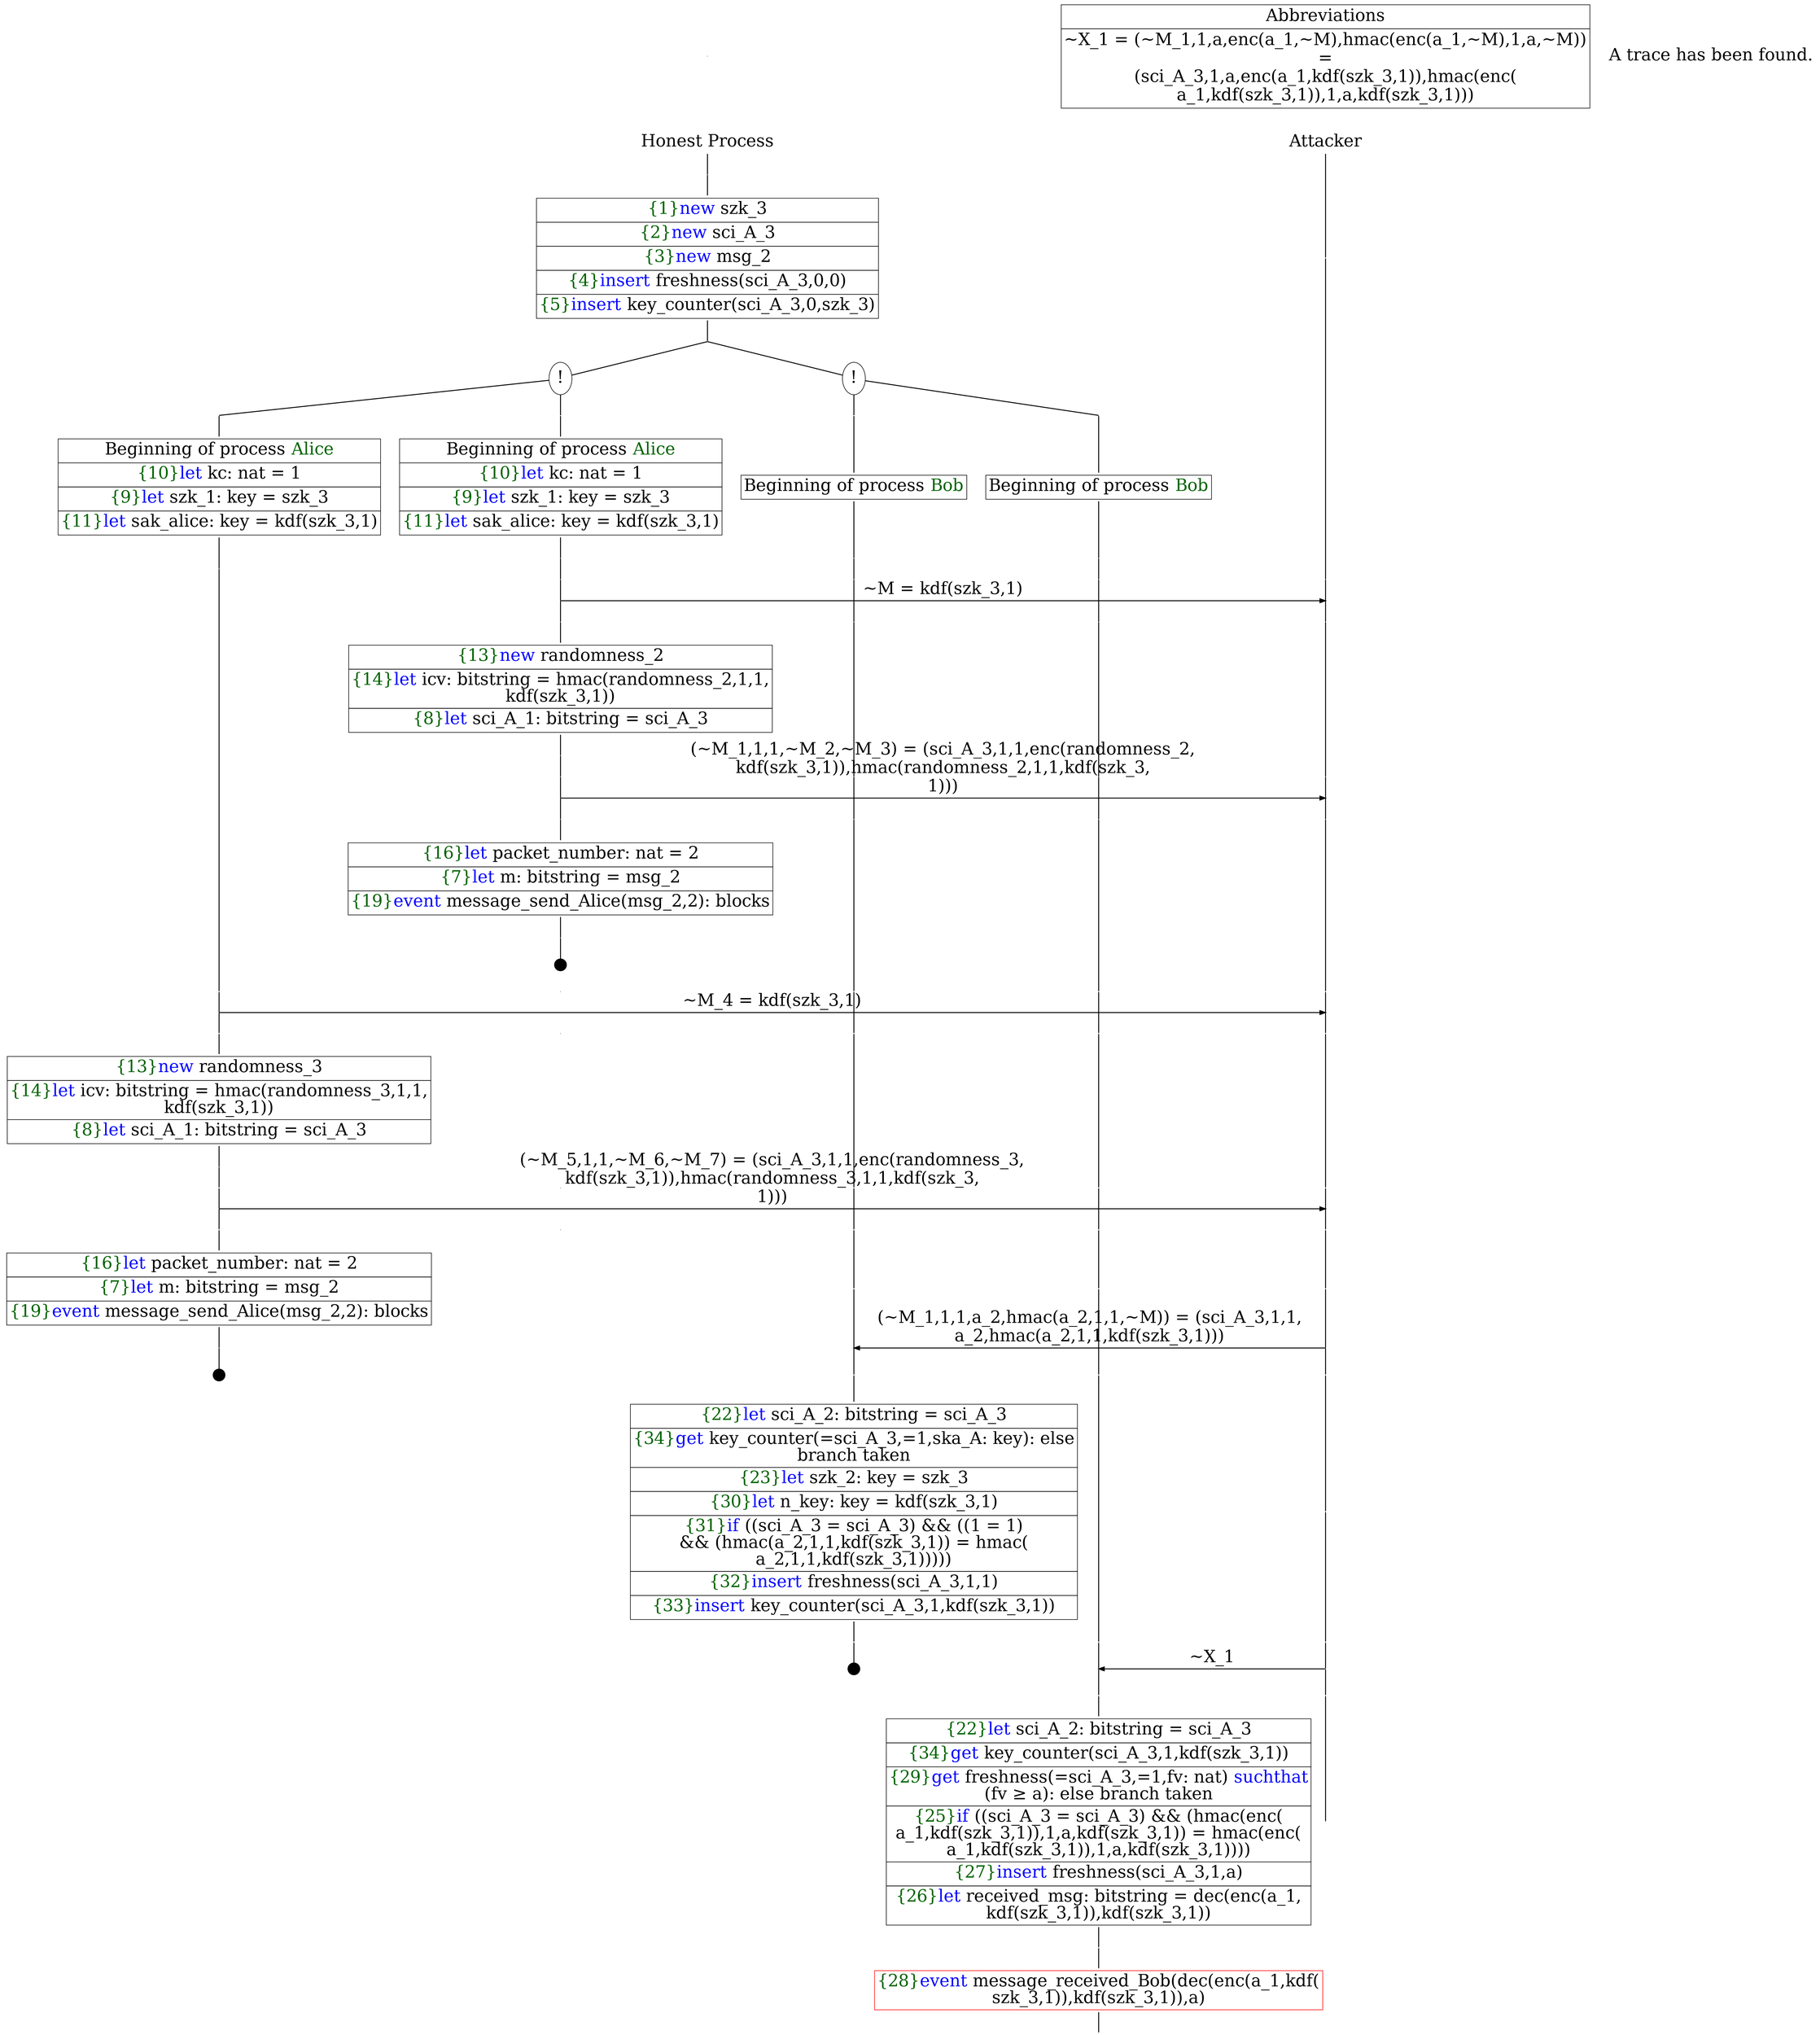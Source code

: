 digraph {
graph [ordering = out]
edge [arrowhead = none, penwidth = 1.6, fontsize = 30]
node [shape = point, width = 0, height = 0, fontsize = 30]
Trace<br/>
[label = <A trace has been found.<br/>
>, shape = plaintext]
P0__0 [label = "Honest Process", shape = plaintext]
P__0 [label = "Attacker", shape = plaintext]
Trace -> P0__0 [label = "", style = invisible, weight = 100]{rank = same; P0__0 P__0}
P0__0 -> P0__1 [label = <>, weight = 100]
P0__1 -> P0__2 [label = <>, weight = 100]
P0__2 [shape = plaintext, label = <<TABLE BORDER="0" CELLBORDER="1" CELLSPACING="0" CELLPADDING="4"> <TR><TD><FONT COLOR="darkgreen">{1}</FONT><FONT COLOR="blue">new </FONT>szk_3</TD></TR><TR><TD><FONT COLOR="darkgreen">{2}</FONT><FONT COLOR="blue">new </FONT>sci_A_3</TD></TR><TR><TD><FONT COLOR="darkgreen">{3}</FONT><FONT COLOR="blue">new </FONT>msg_2</TD></TR><TR><TD><FONT COLOR="darkgreen">{4}</FONT><FONT COLOR="blue">insert </FONT>freshness(sci_A_3,0,0)</TD></TR><TR><TD><FONT COLOR="darkgreen">{5}</FONT><FONT COLOR="blue">insert </FONT>key_counter(sci_A_3,0,szk_3)</TD></TR></TABLE>>]
P0__2 -> P0__3 [label = <>, weight = 100]
P__0 -> P__1 [label = <>, weight = 100]
{rank = same; P__1 P0__2}
/*RPar */
P0__3 -> P0_1__3 [label = <>]
P0__3 -> P0_0__3 [label = <>]
P0__3 [label = "", fixedsize = false, width = 0, height = 0, shape = none]
{rank = same; P0_0__3 P0_1__3}
P0_0__3 [label = "!", shape = ellipse]
{rank = same; P0_0_1__3 P0_0_0__3}
P0_0_1__3 [label = "", fixedsize = false, width = 0, height = 0, shape = none]
P0_0__3 -> P0_0_1__3 [label = <>]
P0_0_0__3 [label = "", fixedsize = false, width = 0, height = 0, shape = none]
P0_0__3 -> P0_0_0__3 [label = <>]
P0_0_0__3 -> P0_0_0__4 [label = <>, weight = 100]
P0_0_0__4 [shape = plaintext, label = <<TABLE BORDER="0" CELLBORDER="1" CELLSPACING="0" CELLPADDING="4"> <TR><TD>Beginning of process <FONT COLOR="darkgreen">Bob</FONT></TD></TR></TABLE>>]
P0_0_0__4 -> P0_0_0__5 [label = <>, weight = 100]
P0_0_1__3 -> P0_0_1__4 [label = <>, weight = 100]
P0_0_1__4 [shape = plaintext, label = <<TABLE BORDER="0" CELLBORDER="1" CELLSPACING="0" CELLPADDING="4"> <TR><TD>Beginning of process <FONT COLOR="darkgreen">Bob</FONT></TD></TR></TABLE>>]
P0_0_1__4 -> P0_0_1__5 [label = <>, weight = 100]
P0_1__3 [label = "!", shape = ellipse]
{rank = same; P0_1_1__3 P0_1_0__3}
P0_1_1__3 [label = "", fixedsize = false, width = 0, height = 0, shape = none]
P0_1__3 -> P0_1_1__3 [label = <>]
P0_1_0__3 [label = "", fixedsize = false, width = 0, height = 0, shape = none]
P0_1__3 -> P0_1_0__3 [label = <>]
P0_1_0__3 -> P0_1_0__4 [label = <>, weight = 100]
P0_1_0__4 [shape = plaintext, label = <<TABLE BORDER="0" CELLBORDER="1" CELLSPACING="0" CELLPADDING="4"> <TR><TD>Beginning of process <FONT COLOR="darkgreen">Alice</FONT></TD></TR><TR><TD><FONT COLOR="darkgreen">{10}</FONT><FONT COLOR="blue">let</FONT> kc: nat = 1</TD></TR><TR><TD><FONT COLOR="darkgreen">{9}</FONT><FONT COLOR="blue">let</FONT> szk_1: key = szk_3</TD></TR><TR><TD><FONT COLOR="darkgreen">{11}</FONT><FONT COLOR="blue">let</FONT> sak_alice: key = kdf(szk_3,1)</TD></TR></TABLE>>]
P0_1_0__4 -> P0_1_0__5 [label = <>, weight = 100]
P0_1_0__5 -> P0_1_0__6 [label = <>, weight = 100]
P0_0_1__5 -> P0_0_1__6 [label = <>, weight = 100]
P0_0_0__5 -> P0_0_0__6 [label = <>, weight = 100]
P__1 -> P__2 [label = <>, weight = 100]
{rank = same; P__2 P0_0_0__6 P0_0_1__6 P0_1_0__6}
P0_1_0__6 -> P0_1_0__7 [label = <>, weight = 100]
P__2 -> P__3 [label = <>, weight = 100]
{rank = same; P__3 P0_1_0__7}
P0_1_0__7 -> P__3 [label = <~M = kdf(szk_3,1)>, arrowhead = normal]
P0_1_0__7 -> P0_1_0__8 [label = <>, weight = 100]
P0_0_1__6 -> P0_0_1__7 [label = <>, weight = 100]
P0_0_0__6 -> P0_0_0__7 [label = <>, weight = 100]
P__3 -> P__4 [label = <>, weight = 100]
{rank = same; P__4 P0_0_0__7 P0_0_1__7 P0_1_0__8}
P0_1_0__8 -> P0_1_0__9 [label = <>, weight = 100]
P0_1_0__9 [shape = plaintext, label = <<TABLE BORDER="0" CELLBORDER="1" CELLSPACING="0" CELLPADDING="4"> <TR><TD><FONT COLOR="darkgreen">{13}</FONT><FONT COLOR="blue">new </FONT>randomness_2</TD></TR><TR><TD><FONT COLOR="darkgreen">{14}</FONT><FONT COLOR="blue">let</FONT> icv: bitstring = hmac(randomness_2,1,1,<br/>
kdf(szk_3,1))</TD></TR><TR><TD><FONT COLOR="darkgreen">{8}</FONT><FONT COLOR="blue">let</FONT> sci_A_1: bitstring = sci_A_3</TD></TR></TABLE>>]
P0_1_0__9 -> P0_1_0__10 [label = <>, weight = 100]
P0_1_0__10 -> P0_1_0__11 [label = <>, weight = 100]
P0_0_1__7 -> P0_0_1__8 [label = <>, weight = 100]
P0_0_0__7 -> P0_0_0__8 [label = <>, weight = 100]
P__4 -> P__5 [label = <>, weight = 100]
{rank = same; P__5 P0_0_0__8 P0_0_1__8 P0_1_0__11}
P0_1_0__11 -> P0_1_0__12 [label = <>, weight = 100]
P__5 -> P__6 [label = <>, weight = 100]
{rank = same; P__6 P0_1_0__12}
P0_1_0__12 -> P__6 [label = <(~M_1,1,1,~M_2,~M_3) = (sci_A_3,1,1,enc(randomness_2,<br/>
kdf(szk_3,1)),hmac(randomness_2,1,1,kdf(szk_3,<br/>
1)))>, arrowhead = normal]
P0_1_0__12 -> P0_1_0__13 [label = <>, weight = 100]
P0_0_1__8 -> P0_0_1__9 [label = <>, weight = 100]
P0_0_0__8 -> P0_0_0__9 [label = <>, weight = 100]
P__6 -> P__7 [label = <>, weight = 100]
{rank = same; P__7 P0_0_0__9 P0_0_1__9 P0_1_0__13}
P0_1_0__13 -> P0_1_0__14 [label = <>, weight = 100]
P0_1_0__14 [shape = plaintext, label = <<TABLE BORDER="0" CELLBORDER="1" CELLSPACING="0" CELLPADDING="4"> <TR><TD><FONT COLOR="darkgreen">{16}</FONT><FONT COLOR="blue">let</FONT> packet_number: nat = 2</TD></TR><TR><TD><FONT COLOR="darkgreen">{7}</FONT><FONT COLOR="blue">let</FONT> m: bitstring = msg_2</TD></TR><TR><TD><FONT COLOR="darkgreen">{19}</FONT><FONT COLOR="blue">event</FONT> message_send_Alice(msg_2,2): blocks</TD></TR></TABLE>>]
P0_1_0__14 -> P0_1_0__15 [label = <>, weight = 100]
P0_1_0__16 [label = "", width = 0.3, height = 0.3]
P0_1_0__15 -> P0_1_0__16 [label = <>, weight = 100]
P0_1_1__3 -> P0_1_1__4 [label = <>, weight = 100]
P0_1_1__4 [shape = plaintext, label = <<TABLE BORDER="0" CELLBORDER="1" CELLSPACING="0" CELLPADDING="4"> <TR><TD>Beginning of process <FONT COLOR="darkgreen">Alice</FONT></TD></TR><TR><TD><FONT COLOR="darkgreen">{10}</FONT><FONT COLOR="blue">let</FONT> kc: nat = 1</TD></TR><TR><TD><FONT COLOR="darkgreen">{9}</FONT><FONT COLOR="blue">let</FONT> szk_1: key = szk_3</TD></TR><TR><TD><FONT COLOR="darkgreen">{11}</FONT><FONT COLOR="blue">let</FONT> sak_alice: key = kdf(szk_3,1)</TD></TR></TABLE>>]
P0_1_1__4 -> P0_1_1__5 [label = <>, weight = 100]
P0_1_1__5 -> P0_1_1__6 [label = <>, weight = 100]
P0_1_0__17 [label = "", style = invisible]
P0_1_0__16 -> P0_1_0__17 [label = <>, weight = 100, style = invisible]
P0_0_1__9 -> P0_0_1__10 [label = <>, weight = 100]
P0_0_0__9 -> P0_0_0__10 [label = <>, weight = 100]
P__7 -> P__8 [label = <>, weight = 100]
{rank = same; P__8 P0_0_0__10 P0_0_1__10 P0_1_0__17 P0_1_1__6}
P0_1_1__6 -> P0_1_1__7 [label = <>, weight = 100]
P__8 -> P__9 [label = <>, weight = 100]
{rank = same; P__9 P0_1_1__7}
P0_1_1__7 -> P__9 [label = <~M_4 = kdf(szk_3,1)>, arrowhead = normal]
P0_1_1__7 -> P0_1_1__8 [label = <>, weight = 100]
P0_1_0__18 [label = "", style = invisible]
P0_1_0__17 -> P0_1_0__18 [label = <>, weight = 100, style = invisible]
P0_0_1__10 -> P0_0_1__11 [label = <>, weight = 100]
P0_0_0__10 -> P0_0_0__11 [label = <>, weight = 100]
P__9 -> P__10 [label = <>, weight = 100]
{rank = same; P__10 P0_0_0__11 P0_0_1__11 P0_1_0__18 P0_1_1__8}
P0_1_1__8 -> P0_1_1__9 [label = <>, weight = 100]
P0_1_1__9 [shape = plaintext, label = <<TABLE BORDER="0" CELLBORDER="1" CELLSPACING="0" CELLPADDING="4"> <TR><TD><FONT COLOR="darkgreen">{13}</FONT><FONT COLOR="blue">new </FONT>randomness_3</TD></TR><TR><TD><FONT COLOR="darkgreen">{14}</FONT><FONT COLOR="blue">let</FONT> icv: bitstring = hmac(randomness_3,1,1,<br/>
kdf(szk_3,1))</TD></TR><TR><TD><FONT COLOR="darkgreen">{8}</FONT><FONT COLOR="blue">let</FONT> sci_A_1: bitstring = sci_A_3</TD></TR></TABLE>>]
P0_1_1__9 -> P0_1_1__10 [label = <>, weight = 100]
P0_1_1__10 -> P0_1_1__11 [label = <>, weight = 100]
P0_1_0__19 [label = "", style = invisible]
P0_1_0__18 -> P0_1_0__19 [label = <>, weight = 100, style = invisible]
P0_0_1__11 -> P0_0_1__12 [label = <>, weight = 100]
P0_0_0__11 -> P0_0_0__12 [label = <>, weight = 100]
P__10 -> P__11 [label = <>, weight = 100]
{rank = same; P__11 P0_0_0__12 P0_0_1__12 P0_1_0__19 P0_1_1__11}
P0_1_1__11 -> P0_1_1__12 [label = <>, weight = 100]
P__11 -> P__12 [label = <>, weight = 100]
{rank = same; P__12 P0_1_1__12}
P0_1_1__12 -> P__12 [label = <(~M_5,1,1,~M_6,~M_7) = (sci_A_3,1,1,enc(randomness_3,<br/>
kdf(szk_3,1)),hmac(randomness_3,1,1,kdf(szk_3,<br/>
1)))>, arrowhead = normal]
P0_1_1__12 -> P0_1_1__13 [label = <>, weight = 100]
P0_1_0__20 [label = "", style = invisible]
P0_1_0__19 -> P0_1_0__20 [label = <>, weight = 100, style = invisible]
P0_0_1__12 -> P0_0_1__13 [label = <>, weight = 100]
P0_0_0__12 -> P0_0_0__13 [label = <>, weight = 100]
P__12 -> P__13 [label = <>, weight = 100]
{rank = same; P__13 P0_0_0__13 P0_0_1__13 P0_1_0__20 P0_1_1__13}
P0_1_1__13 -> P0_1_1__14 [label = <>, weight = 100]
P0_1_1__14 [shape = plaintext, label = <<TABLE BORDER="0" CELLBORDER="1" CELLSPACING="0" CELLPADDING="4"> <TR><TD><FONT COLOR="darkgreen">{16}</FONT><FONT COLOR="blue">let</FONT> packet_number: nat = 2</TD></TR><TR><TD><FONT COLOR="darkgreen">{7}</FONT><FONT COLOR="blue">let</FONT> m: bitstring = msg_2</TD></TR><TR><TD><FONT COLOR="darkgreen">{19}</FONT><FONT COLOR="blue">event</FONT> message_send_Alice(msg_2,2): blocks</TD></TR></TABLE>>]
P0_1_1__14 -> P0_1_1__15 [label = <>, weight = 100]
P0_1_1__16 [label = "", width = 0.3, height = 0.3]
P0_1_1__15 -> P0_1_1__16 [label = <>, weight = 100]
P0_0_1__13 -> P0_0_1__14 [label = <>, weight = 100]
P0_0_0__13 -> P0_0_0__14 [label = <>, weight = 100]
P__13 -> P__14 [label = <>, weight = 100]
{rank = same; P__14 P0_0_0__14 P0_0_1__14}
P0_0_1__14 -> P0_0_1__15 [label = <>, weight = 100]
P__14 -> P__15 [label = <>, weight = 100]
{rank = same; P__15 P0_0_1__15}
P0_0_1__15 -> P__15 [label = <(~M_1,1,1,a_2,hmac(a_2,1,1,~M)) = (sci_A_3,1,1,<br/>
a_2,hmac(a_2,1,1,kdf(szk_3,1)))>, dir = back, arrowhead = normal]
P0_0_1__15 -> P0_0_1__16 [label = <>, weight = 100]
P0_0_0__14 -> P0_0_0__15 [label = <>, weight = 100]
P__15 -> P__16 [label = <>, weight = 100]
{rank = same; P__16 P0_0_0__15 P0_0_1__16}
P0_0_1__16 -> P0_0_1__17 [label = <>, weight = 100]
P0_0_1__17 [shape = plaintext, label = <<TABLE BORDER="0" CELLBORDER="1" CELLSPACING="0" CELLPADDING="4"> <TR><TD><FONT COLOR="darkgreen">{22}</FONT><FONT COLOR="blue">let</FONT> sci_A_2: bitstring = sci_A_3</TD></TR><TR><TD><FONT COLOR="darkgreen">{34}</FONT><FONT COLOR="blue">get</FONT> key_counter(=sci_A_3,=1,ska_A: key): else<br/>
branch taken</TD></TR><TR><TD><FONT COLOR="darkgreen">{23}</FONT><FONT COLOR="blue">let</FONT> szk_2: key = szk_3</TD></TR><TR><TD><FONT COLOR="darkgreen">{30}</FONT><FONT COLOR="blue">let</FONT> n_key: key = kdf(szk_3,1)</TD></TR><TR><TD><FONT COLOR="darkgreen">{31}</FONT><FONT COLOR="blue">if</FONT> ((sci_A_3 = sci_A_3) &amp;&amp; ((1 = 1)<br/>
&amp;&amp; (hmac(a_2,1,1,kdf(szk_3,1)) = hmac(<br/>
a_2,1,1,kdf(szk_3,1)))))</TD></TR><TR><TD><FONT COLOR="darkgreen">{32}</FONT><FONT COLOR="blue">insert </FONT>freshness(sci_A_3,1,1)</TD></TR><TR><TD><FONT COLOR="darkgreen">{33}</FONT><FONT COLOR="blue">insert </FONT>key_counter(sci_A_3,1,kdf(szk_3,1))<br/>
</TD></TR></TABLE>>]
P0_0_1__17 -> P0_0_1__18 [label = <>, weight = 100]
P__16 -> P__17 [label = <>, weight = 100]
{rank = same; P__17 P0_0_1__17}
P0_0_1__19 [label = "", width = 0.3, height = 0.3]
P0_0_1__18 -> P0_0_1__19 [label = <>, weight = 100]
P0_0_0__15 -> P0_0_0__16 [label = <>, weight = 100]
P__17 -> P__18 [label = <>, weight = 100]
{rank = same; P__18 P0_0_0__16}
P0_0_0__16 -> P0_0_0__17 [label = <>, weight = 100]
P__18 -> P__19 [label = <>, weight = 100]
{rank = same; P__19 P0_0_0__17}
P0_0_0__17 -> P__19 [label = <~X_1>, dir = back, arrowhead = normal]
P0_0_0__17 -> P0_0_0__18 [label = <>, weight = 100]
P__19 -> P__20 [label = <>, weight = 100]
{rank = same; P__20 P0_0_0__18}
P0_0_0__18 -> P0_0_0__19 [label = <>, weight = 100]
P0_0_0__19 [shape = plaintext, label = <<TABLE BORDER="0" CELLBORDER="1" CELLSPACING="0" CELLPADDING="4"> <TR><TD><FONT COLOR="darkgreen">{22}</FONT><FONT COLOR="blue">let</FONT> sci_A_2: bitstring = sci_A_3</TD></TR><TR><TD><FONT COLOR="darkgreen">{34}</FONT><FONT COLOR="blue">get </FONT>key_counter(sci_A_3,1,kdf(szk_3,1))</TD></TR><TR><TD><FONT COLOR="darkgreen">{29}</FONT><FONT COLOR="blue">get</FONT> freshness(=sci_A_3,=1,fv: nat) <FONT COLOR="blue">suchthat</FONT><br/>
(fv &ge; a): else branch taken</TD></TR><TR><TD><FONT COLOR="darkgreen">{25}</FONT><FONT COLOR="blue">if</FONT> ((sci_A_3 = sci_A_3) &amp;&amp; (hmac(enc(<br/>
a_1,kdf(szk_3,1)),1,a,kdf(szk_3,1)) = hmac(enc(<br/>
a_1,kdf(szk_3,1)),1,a,kdf(szk_3,1))))</TD></TR><TR><TD><FONT COLOR="darkgreen">{27}</FONT><FONT COLOR="blue">insert </FONT>freshness(sci_A_3,1,a)</TD></TR><TR><TD><FONT COLOR="darkgreen">{26}</FONT><FONT COLOR="blue">let</FONT> received_msg: bitstring = dec(enc(a_1,<br/>
kdf(szk_3,1)),kdf(szk_3,1))</TD></TR></TABLE>>]
P0_0_0__19 -> P0_0_0__20 [label = <>, weight = 100]
P__20 -> P__21 [label = <>, weight = 100]
{rank = same; P__21 P0_0_0__19}
P0_0_0__20 -> P0_0_0__21 [label = <>, weight = 100]
P0_0_0__21 [color = red, shape = plaintext, label = <<TABLE BORDER="0" CELLBORDER="1" CELLSPACING="0" CELLPADDING="4"> <TR><TD><FONT COLOR="darkgreen">{28}</FONT><FONT COLOR="blue">event</FONT> message_received_Bob(dec(enc(a_1,kdf(<br/>
szk_3,1)),kdf(szk_3,1)),a)</TD></TR></TABLE>>]
P0_0_0__21 -> P0_0_0__22 [label = <>, weight = 100]
Abbrev [shape = plaintext, label = <<TABLE BORDER="0" CELLBORDER="1" CELLSPACING="0" CELLPADDING="4"><TR> <TD> Abbreviations </TD></TR><TR><TD>~X_1 = (~M_1,1,a,enc(a_1,~M),hmac(enc(a_1,~M),1,a,~M))<br/>
=<br/>
(sci_A_3,1,a,enc(a_1,kdf(szk_3,1)),hmac(enc(<br/>
a_1,kdf(szk_3,1)),1,a,kdf(szk_3,1)))</TD></TR></TABLE>>]Abbrev -> P__0 [style = invisible, weight =100]}